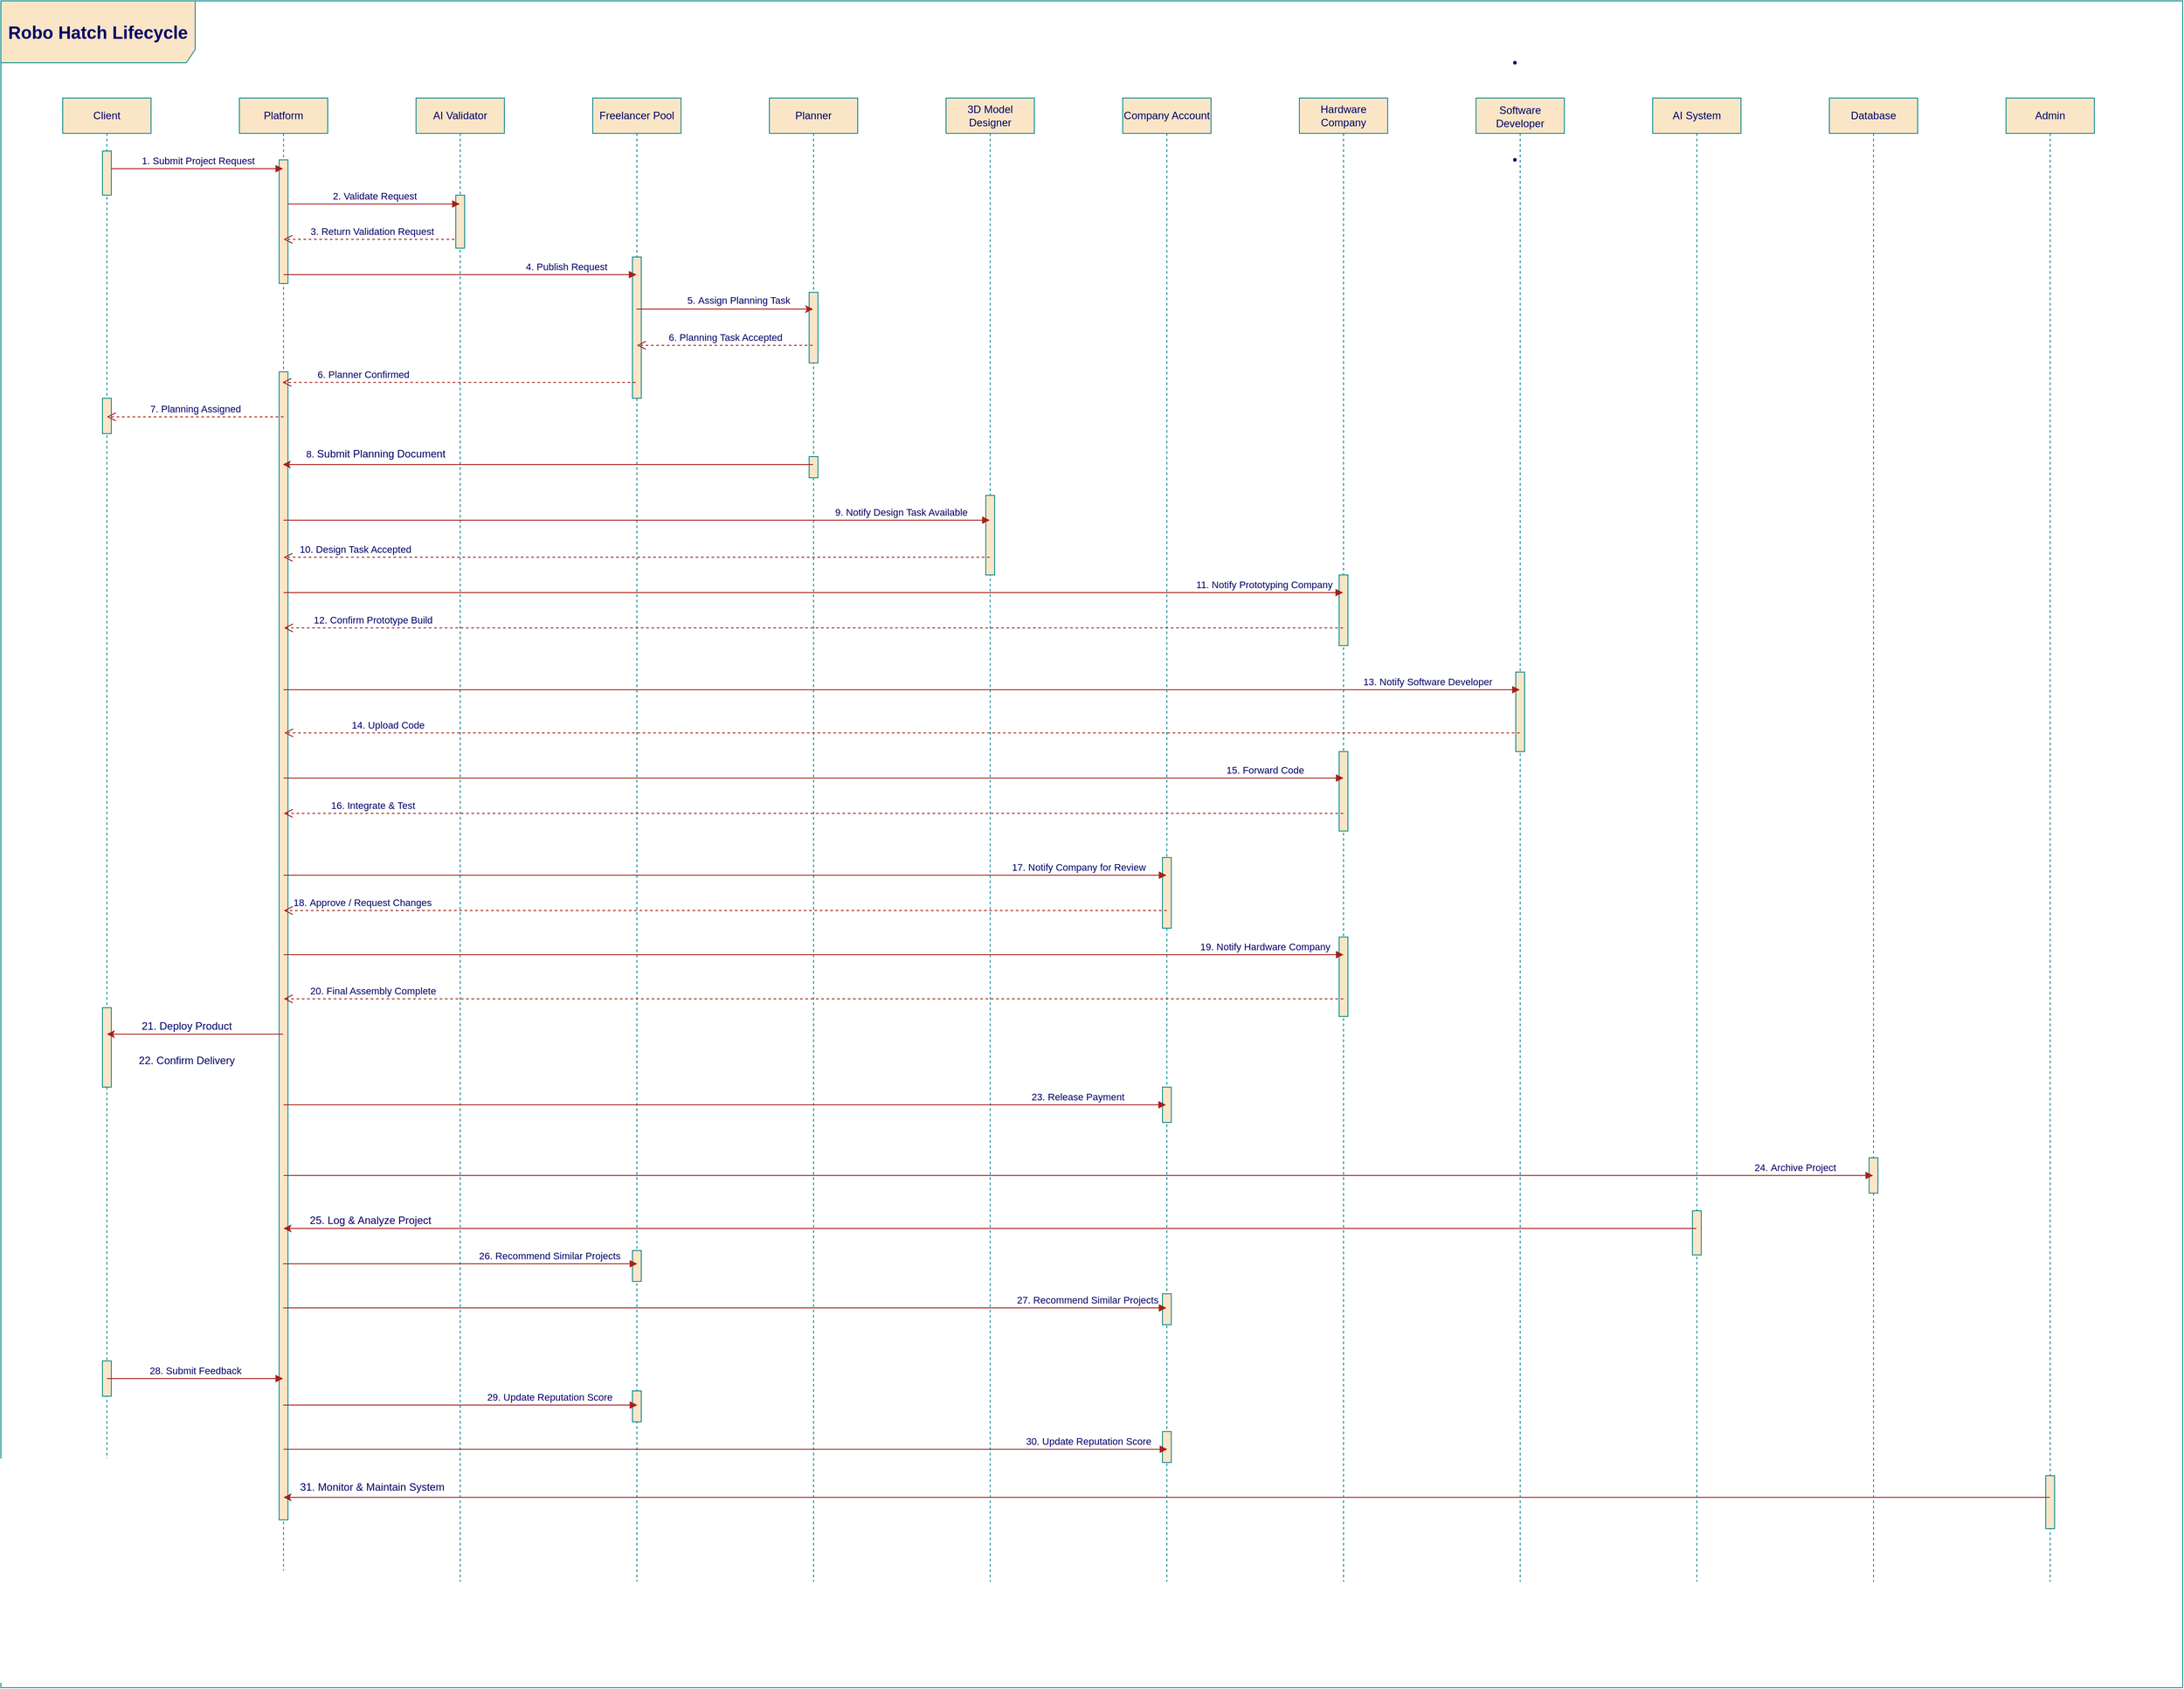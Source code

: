 <mxfile version="26.2.2">
  <diagram name="Page-1" id="2YBvvXClWsGukQMizWep">
    <mxGraphModel dx="2341" dy="2063" grid="1" gridSize="10" guides="1" tooltips="1" connect="1" arrows="1" fold="1" page="1" pageScale="1" pageWidth="850" pageHeight="1100" math="0" shadow="0">
      <root>
        <mxCell id="0" />
        <mxCell id="1" parent="0" />
        <mxCell id="aM9ryv3xv72pqoxQDRHE-1" value="Client" style="shape=umlLifeline;perimeter=lifelinePerimeter;whiteSpace=wrap;html=1;container=0;dropTarget=0;collapsible=0;recursiveResize=0;outlineConnect=0;portConstraint=eastwest;newEdgeStyle={&quot;edgeStyle&quot;:&quot;elbowEdgeStyle&quot;,&quot;elbow&quot;:&quot;vertical&quot;,&quot;curved&quot;:0,&quot;rounded&quot;:0};labelBackgroundColor=none;fillColor=#FAE5C7;strokeColor=#0F8B8D;fontColor=#000066;" parent="1" vertex="1">
          <mxGeometry x="40" y="40" width="100" height="1620" as="geometry" />
        </mxCell>
        <mxCell id="aM9ryv3xv72pqoxQDRHE-2" value="" style="html=1;points=[];perimeter=orthogonalPerimeter;outlineConnect=0;targetShapes=umlLifeline;portConstraint=eastwest;newEdgeStyle={&quot;edgeStyle&quot;:&quot;elbowEdgeStyle&quot;,&quot;elbow&quot;:&quot;vertical&quot;,&quot;curved&quot;:0,&quot;rounded&quot;:0};labelBackgroundColor=none;fillColor=#FAE5C7;strokeColor=#0F8B8D;fontColor=#000066;" parent="aM9ryv3xv72pqoxQDRHE-1" vertex="1">
          <mxGeometry x="45" y="60" width="10" height="50" as="geometry" />
        </mxCell>
        <mxCell id="z6V5hL2RsmiHNQm-knUj-47" value="" style="html=1;points=[];perimeter=orthogonalPerimeter;outlineConnect=0;targetShapes=umlLifeline;portConstraint=eastwest;newEdgeStyle={&quot;edgeStyle&quot;:&quot;elbowEdgeStyle&quot;,&quot;elbow&quot;:&quot;vertical&quot;,&quot;curved&quot;:0,&quot;rounded&quot;:0};labelBackgroundColor=none;fillColor=#FAE5C7;strokeColor=#0F8B8D;fontColor=#000066;" parent="aM9ryv3xv72pqoxQDRHE-1" vertex="1">
          <mxGeometry x="45" y="340" width="10" height="40" as="geometry" />
        </mxCell>
        <mxCell id="z6V5hL2RsmiHNQm-knUj-67" value="" style="html=1;points=[];perimeter=orthogonalPerimeter;outlineConnect=0;targetShapes=umlLifeline;portConstraint=eastwest;newEdgeStyle={&quot;edgeStyle&quot;:&quot;elbowEdgeStyle&quot;,&quot;elbow&quot;:&quot;vertical&quot;,&quot;curved&quot;:0,&quot;rounded&quot;:0};labelBackgroundColor=none;fillColor=#FAE5C7;strokeColor=#0F8B8D;fontColor=#000066;" parent="aM9ryv3xv72pqoxQDRHE-1" vertex="1">
          <mxGeometry x="45" y="1030" width="10" height="90" as="geometry" />
        </mxCell>
        <mxCell id="z6V5hL2RsmiHNQm-knUj-86" value="" style="html=1;points=[];perimeter=orthogonalPerimeter;outlineConnect=0;targetShapes=umlLifeline;portConstraint=eastwest;newEdgeStyle={&quot;edgeStyle&quot;:&quot;elbowEdgeStyle&quot;,&quot;elbow&quot;:&quot;vertical&quot;,&quot;curved&quot;:0,&quot;rounded&quot;:0};labelBackgroundColor=none;fillColor=#FAE5C7;strokeColor=#0F8B8D;fontColor=#000066;" parent="aM9ryv3xv72pqoxQDRHE-1" vertex="1">
          <mxGeometry x="45" y="1430" width="10" height="40" as="geometry" />
        </mxCell>
        <mxCell id="aM9ryv3xv72pqoxQDRHE-5" value="Platform" style="shape=umlLifeline;perimeter=lifelinePerimeter;whiteSpace=wrap;html=1;container=0;dropTarget=0;collapsible=0;recursiveResize=0;outlineConnect=0;portConstraint=eastwest;newEdgeStyle={&quot;edgeStyle&quot;:&quot;elbowEdgeStyle&quot;,&quot;elbow&quot;:&quot;vertical&quot;,&quot;curved&quot;:0,&quot;rounded&quot;:0};labelBackgroundColor=none;fillColor=#FAE5C7;strokeColor=#0F8B8D;fontColor=#000066;" parent="1" vertex="1">
          <mxGeometry x="240" y="40" width="100" height="1680" as="geometry" />
        </mxCell>
        <mxCell id="aM9ryv3xv72pqoxQDRHE-6" value="" style="html=1;points=[];perimeter=orthogonalPerimeter;outlineConnect=0;targetShapes=umlLifeline;portConstraint=eastwest;newEdgeStyle={&quot;edgeStyle&quot;:&quot;elbowEdgeStyle&quot;,&quot;elbow&quot;:&quot;vertical&quot;,&quot;curved&quot;:0,&quot;rounded&quot;:0};labelBackgroundColor=none;fillColor=#FAE5C7;strokeColor=#0F8B8D;fontColor=#000066;" parent="aM9ryv3xv72pqoxQDRHE-5" vertex="1">
          <mxGeometry x="45" y="70" width="10" height="140" as="geometry" />
        </mxCell>
        <mxCell id="z6V5hL2RsmiHNQm-knUj-45" value="" style="html=1;points=[];perimeter=orthogonalPerimeter;outlineConnect=0;targetShapes=umlLifeline;portConstraint=eastwest;newEdgeStyle={&quot;edgeStyle&quot;:&quot;elbowEdgeStyle&quot;,&quot;elbow&quot;:&quot;vertical&quot;,&quot;curved&quot;:0,&quot;rounded&quot;:0};labelBackgroundColor=none;fillColor=#FAE5C7;strokeColor=#0F8B8D;fontColor=#000066;" parent="aM9ryv3xv72pqoxQDRHE-5" vertex="1">
          <mxGeometry x="45" y="310" width="10" height="1300" as="geometry" />
        </mxCell>
        <mxCell id="aM9ryv3xv72pqoxQDRHE-7" value="1. Submit Project Request" style="html=1;verticalAlign=bottom;endArrow=block;edgeStyle=elbowEdgeStyle;elbow=vertical;curved=0;rounded=0;labelBackgroundColor=none;strokeColor=#A8201A;fontColor=#000066;" parent="1" source="aM9ryv3xv72pqoxQDRHE-2" target="aM9ryv3xv72pqoxQDRHE-5" edge="1">
          <mxGeometry relative="1" as="geometry">
            <mxPoint x="195" y="130" as="sourcePoint" />
            <Array as="points">
              <mxPoint x="180" y="120" />
            </Array>
            <mxPoint x="270" y="120" as="targetPoint" />
          </mxGeometry>
        </mxCell>
        <mxCell id="aM9ryv3xv72pqoxQDRHE-8" value="3. Return Validation Request" style="html=1;verticalAlign=bottom;endArrow=open;dashed=1;endSize=8;edgeStyle=elbowEdgeStyle;elbow=vertical;curved=0;rounded=0;labelBackgroundColor=none;strokeColor=#A8201A;fontColor=#000066;" parent="1" source="z6V5hL2RsmiHNQm-knUj-1" target="aM9ryv3xv72pqoxQDRHE-5" edge="1">
          <mxGeometry relative="1" as="geometry">
            <mxPoint x="290" y="200" as="targetPoint" />
            <Array as="points">
              <mxPoint x="385" y="200" />
            </Array>
            <mxPoint x="480" y="200" as="sourcePoint" />
          </mxGeometry>
        </mxCell>
        <mxCell id="z6V5hL2RsmiHNQm-knUj-1" value="AI Validator" style="shape=umlLifeline;perimeter=lifelinePerimeter;whiteSpace=wrap;html=1;container=0;dropTarget=0;collapsible=0;recursiveResize=0;outlineConnect=0;portConstraint=eastwest;newEdgeStyle={&quot;edgeStyle&quot;:&quot;elbowEdgeStyle&quot;,&quot;elbow&quot;:&quot;vertical&quot;,&quot;curved&quot;:0,&quot;rounded&quot;:0};labelBackgroundColor=none;fillColor=#FAE5C7;strokeColor=#0F8B8D;fontColor=#000066;" parent="1" vertex="1">
          <mxGeometry x="440" y="40" width="100" height="1680" as="geometry" />
        </mxCell>
        <mxCell id="z6V5hL2RsmiHNQm-knUj-2" value="" style="html=1;points=[];perimeter=orthogonalPerimeter;outlineConnect=0;targetShapes=umlLifeline;portConstraint=eastwest;newEdgeStyle={&quot;edgeStyle&quot;:&quot;elbowEdgeStyle&quot;,&quot;elbow&quot;:&quot;vertical&quot;,&quot;curved&quot;:0,&quot;rounded&quot;:0};labelBackgroundColor=none;fillColor=#FAE5C7;strokeColor=#0F8B8D;fontColor=#000066;" parent="z6V5hL2RsmiHNQm-knUj-1" vertex="1">
          <mxGeometry x="45" y="110" width="10" height="60" as="geometry" />
        </mxCell>
        <mxCell id="z6V5hL2RsmiHNQm-knUj-5" value="Freelancer Pool" style="shape=umlLifeline;perimeter=lifelinePerimeter;whiteSpace=wrap;html=1;container=0;dropTarget=0;collapsible=0;recursiveResize=0;outlineConnect=0;portConstraint=eastwest;newEdgeStyle={&quot;edgeStyle&quot;:&quot;elbowEdgeStyle&quot;,&quot;elbow&quot;:&quot;vertical&quot;,&quot;curved&quot;:0,&quot;rounded&quot;:0};labelBackgroundColor=none;fillColor=#FAE5C7;strokeColor=#0F8B8D;fontColor=#000066;" parent="1" vertex="1">
          <mxGeometry x="640" y="40" width="100" height="1680" as="geometry" />
        </mxCell>
        <mxCell id="z6V5hL2RsmiHNQm-knUj-6" value="" style="html=1;points=[];perimeter=orthogonalPerimeter;outlineConnect=0;targetShapes=umlLifeline;portConstraint=eastwest;newEdgeStyle={&quot;edgeStyle&quot;:&quot;elbowEdgeStyle&quot;,&quot;elbow&quot;:&quot;vertical&quot;,&quot;curved&quot;:0,&quot;rounded&quot;:0};labelBackgroundColor=none;fillColor=#FAE5C7;strokeColor=#0F8B8D;fontColor=#000066;" parent="z6V5hL2RsmiHNQm-knUj-5" vertex="1">
          <mxGeometry x="45" y="180" width="10" height="160" as="geometry" />
        </mxCell>
        <mxCell id="z6V5hL2RsmiHNQm-knUj-81" value="" style="html=1;points=[];perimeter=orthogonalPerimeter;outlineConnect=0;targetShapes=umlLifeline;portConstraint=eastwest;newEdgeStyle={&quot;edgeStyle&quot;:&quot;elbowEdgeStyle&quot;,&quot;elbow&quot;:&quot;vertical&quot;,&quot;curved&quot;:0,&quot;rounded&quot;:0};labelBackgroundColor=none;fillColor=#FAE5C7;strokeColor=#0F8B8D;fontColor=#000066;" parent="z6V5hL2RsmiHNQm-knUj-5" vertex="1">
          <mxGeometry x="45" y="1305" width="10" height="35" as="geometry" />
        </mxCell>
        <mxCell id="z6V5hL2RsmiHNQm-knUj-89" value="" style="html=1;points=[];perimeter=orthogonalPerimeter;outlineConnect=0;targetShapes=umlLifeline;portConstraint=eastwest;newEdgeStyle={&quot;edgeStyle&quot;:&quot;elbowEdgeStyle&quot;,&quot;elbow&quot;:&quot;vertical&quot;,&quot;curved&quot;:0,&quot;rounded&quot;:0};labelBackgroundColor=none;fillColor=#FAE5C7;strokeColor=#0F8B8D;fontColor=#000066;" parent="z6V5hL2RsmiHNQm-knUj-5" vertex="1">
          <mxGeometry x="45" y="1464" width="10" height="35" as="geometry" />
        </mxCell>
        <mxCell id="z6V5hL2RsmiHNQm-knUj-12" value="Database" style="shape=umlLifeline;perimeter=lifelinePerimeter;whiteSpace=wrap;html=1;container=0;dropTarget=0;collapsible=0;recursiveResize=0;outlineConnect=0;portConstraint=eastwest;newEdgeStyle={&quot;edgeStyle&quot;:&quot;elbowEdgeStyle&quot;,&quot;elbow&quot;:&quot;vertical&quot;,&quot;curved&quot;:0,&quot;rounded&quot;:0};labelBackgroundColor=none;fillColor=#FAE5C7;strokeColor=#0F8B8D;fontColor=#000066;" parent="1" vertex="1">
          <mxGeometry x="2040" y="40" width="100" height="1680" as="geometry" />
        </mxCell>
        <mxCell id="z6V5hL2RsmiHNQm-knUj-13" value="" style="html=1;points=[];perimeter=orthogonalPerimeter;outlineConnect=0;targetShapes=umlLifeline;portConstraint=eastwest;newEdgeStyle={&quot;edgeStyle&quot;:&quot;elbowEdgeStyle&quot;,&quot;elbow&quot;:&quot;vertical&quot;,&quot;curved&quot;:0,&quot;rounded&quot;:0};labelBackgroundColor=none;fillColor=#FAE5C7;strokeColor=#0F8B8D;fontColor=#000066;" parent="z6V5hL2RsmiHNQm-knUj-12" vertex="1">
          <mxGeometry x="45" y="1200" width="10" height="40" as="geometry" />
        </mxCell>
        <mxCell id="z6V5hL2RsmiHNQm-knUj-14" value="AI System" style="shape=umlLifeline;perimeter=lifelinePerimeter;whiteSpace=wrap;html=1;container=0;dropTarget=0;collapsible=0;recursiveResize=0;outlineConnect=0;portConstraint=eastwest;newEdgeStyle={&quot;edgeStyle&quot;:&quot;elbowEdgeStyle&quot;,&quot;elbow&quot;:&quot;vertical&quot;,&quot;curved&quot;:0,&quot;rounded&quot;:0};labelBackgroundColor=none;fillColor=#FAE5C7;strokeColor=#0F8B8D;fontColor=#000066;" parent="1" vertex="1">
          <mxGeometry x="1840" y="40" width="100" height="1680" as="geometry" />
        </mxCell>
        <mxCell id="z6V5hL2RsmiHNQm-knUj-78" value="" style="html=1;points=[];perimeter=orthogonalPerimeter;outlineConnect=0;targetShapes=umlLifeline;portConstraint=eastwest;newEdgeStyle={&quot;edgeStyle&quot;:&quot;elbowEdgeStyle&quot;,&quot;elbow&quot;:&quot;vertical&quot;,&quot;curved&quot;:0,&quot;rounded&quot;:0};labelBackgroundColor=none;fillColor=#FAE5C7;strokeColor=#0F8B8D;fontColor=#000066;" parent="z6V5hL2RsmiHNQm-knUj-14" vertex="1">
          <mxGeometry x="45" y="1260" width="10" height="50" as="geometry" />
        </mxCell>
        <mxCell id="z6V5hL2RsmiHNQm-knUj-18" value="Hardware Company" style="shape=umlLifeline;perimeter=lifelinePerimeter;whiteSpace=wrap;html=1;container=0;dropTarget=0;collapsible=0;recursiveResize=0;outlineConnect=0;portConstraint=eastwest;newEdgeStyle={&quot;edgeStyle&quot;:&quot;elbowEdgeStyle&quot;,&quot;elbow&quot;:&quot;vertical&quot;,&quot;curved&quot;:0,&quot;rounded&quot;:0};labelBackgroundColor=none;fillColor=#FAE5C7;strokeColor=#0F8B8D;fontColor=#000066;" parent="1" vertex="1">
          <mxGeometry x="1440" y="40" width="100" height="1680" as="geometry" />
        </mxCell>
        <mxCell id="z6V5hL2RsmiHNQm-knUj-19" value="" style="html=1;points=[];perimeter=orthogonalPerimeter;outlineConnect=0;targetShapes=umlLifeline;portConstraint=eastwest;newEdgeStyle={&quot;edgeStyle&quot;:&quot;elbowEdgeStyle&quot;,&quot;elbow&quot;:&quot;vertical&quot;,&quot;curved&quot;:0,&quot;rounded&quot;:0};labelBackgroundColor=none;fillColor=#FAE5C7;strokeColor=#0F8B8D;fontColor=#000066;" parent="z6V5hL2RsmiHNQm-knUj-18" vertex="1">
          <mxGeometry x="45" y="540" width="10" height="80" as="geometry" />
        </mxCell>
        <mxCell id="z6V5hL2RsmiHNQm-knUj-58" value="" style="html=1;points=[];perimeter=orthogonalPerimeter;outlineConnect=0;targetShapes=umlLifeline;portConstraint=eastwest;newEdgeStyle={&quot;edgeStyle&quot;:&quot;elbowEdgeStyle&quot;,&quot;elbow&quot;:&quot;vertical&quot;,&quot;curved&quot;:0,&quot;rounded&quot;:0};labelBackgroundColor=none;fillColor=#FAE5C7;strokeColor=#0F8B8D;fontColor=#000066;" parent="z6V5hL2RsmiHNQm-knUj-18" vertex="1">
          <mxGeometry x="45" y="740" width="10" height="90" as="geometry" />
        </mxCell>
        <mxCell id="z6V5hL2RsmiHNQm-knUj-63" value="" style="html=1;points=[];perimeter=orthogonalPerimeter;outlineConnect=0;targetShapes=umlLifeline;portConstraint=eastwest;newEdgeStyle={&quot;edgeStyle&quot;:&quot;elbowEdgeStyle&quot;,&quot;elbow&quot;:&quot;vertical&quot;,&quot;curved&quot;:0,&quot;rounded&quot;:0};labelBackgroundColor=none;fillColor=#FAE5C7;strokeColor=#0F8B8D;fontColor=#000066;" parent="z6V5hL2RsmiHNQm-knUj-18" vertex="1">
          <mxGeometry x="45" y="950" width="10" height="90" as="geometry" />
        </mxCell>
        <mxCell id="z6V5hL2RsmiHNQm-knUj-20" value="Company Account" style="shape=umlLifeline;perimeter=lifelinePerimeter;whiteSpace=wrap;html=1;container=0;dropTarget=0;collapsible=0;recursiveResize=0;outlineConnect=0;portConstraint=eastwest;newEdgeStyle={&quot;edgeStyle&quot;:&quot;elbowEdgeStyle&quot;,&quot;elbow&quot;:&quot;vertical&quot;,&quot;curved&quot;:0,&quot;rounded&quot;:0};labelBackgroundColor=none;fillColor=#FAE5C7;strokeColor=#0F8B8D;fontColor=#000066;" parent="1" vertex="1">
          <mxGeometry x="1240" y="40" width="100" height="1680" as="geometry" />
        </mxCell>
        <mxCell id="z6V5hL2RsmiHNQm-knUj-21" value="" style="html=1;points=[];perimeter=orthogonalPerimeter;outlineConnect=0;targetShapes=umlLifeline;portConstraint=eastwest;newEdgeStyle={&quot;edgeStyle&quot;:&quot;elbowEdgeStyle&quot;,&quot;elbow&quot;:&quot;vertical&quot;,&quot;curved&quot;:0,&quot;rounded&quot;:0};labelBackgroundColor=none;fillColor=#FAE5C7;strokeColor=#0F8B8D;fontColor=#000066;" parent="z6V5hL2RsmiHNQm-knUj-20" vertex="1">
          <mxGeometry x="45" y="860" width="10" height="80" as="geometry" />
        </mxCell>
        <mxCell id="z6V5hL2RsmiHNQm-knUj-74" value="" style="html=1;points=[];perimeter=orthogonalPerimeter;outlineConnect=0;targetShapes=umlLifeline;portConstraint=eastwest;newEdgeStyle={&quot;edgeStyle&quot;:&quot;elbowEdgeStyle&quot;,&quot;elbow&quot;:&quot;vertical&quot;,&quot;curved&quot;:0,&quot;rounded&quot;:0};labelBackgroundColor=none;fillColor=#FAE5C7;strokeColor=#0F8B8D;fontColor=#000066;" parent="z6V5hL2RsmiHNQm-knUj-20" vertex="1">
          <mxGeometry x="45" y="1120" width="10" height="40" as="geometry" />
        </mxCell>
        <mxCell id="z6V5hL2RsmiHNQm-knUj-84" value="" style="html=1;points=[];perimeter=orthogonalPerimeter;outlineConnect=0;targetShapes=umlLifeline;portConstraint=eastwest;newEdgeStyle={&quot;edgeStyle&quot;:&quot;elbowEdgeStyle&quot;,&quot;elbow&quot;:&quot;vertical&quot;,&quot;curved&quot;:0,&quot;rounded&quot;:0};labelBackgroundColor=none;fillColor=#FAE5C7;strokeColor=#0F8B8D;fontColor=#000066;" parent="z6V5hL2RsmiHNQm-knUj-20" vertex="1">
          <mxGeometry x="45" y="1354" width="10" height="35" as="geometry" />
        </mxCell>
        <mxCell id="z6V5hL2RsmiHNQm-knUj-90" value="" style="html=1;points=[];perimeter=orthogonalPerimeter;outlineConnect=0;targetShapes=umlLifeline;portConstraint=eastwest;newEdgeStyle={&quot;edgeStyle&quot;:&quot;elbowEdgeStyle&quot;,&quot;elbow&quot;:&quot;vertical&quot;,&quot;curved&quot;:0,&quot;rounded&quot;:0};labelBackgroundColor=none;fillColor=#FAE5C7;strokeColor=#0F8B8D;fontColor=#000066;" parent="z6V5hL2RsmiHNQm-knUj-20" vertex="1">
          <mxGeometry x="45" y="1354" width="10" height="35" as="geometry" />
        </mxCell>
        <mxCell id="z6V5hL2RsmiHNQm-knUj-93" value="" style="html=1;points=[];perimeter=orthogonalPerimeter;outlineConnect=0;targetShapes=umlLifeline;portConstraint=eastwest;newEdgeStyle={&quot;edgeStyle&quot;:&quot;elbowEdgeStyle&quot;,&quot;elbow&quot;:&quot;vertical&quot;,&quot;curved&quot;:0,&quot;rounded&quot;:0};labelBackgroundColor=none;fillColor=#FAE5C7;strokeColor=#0F8B8D;fontColor=#000066;" parent="z6V5hL2RsmiHNQm-knUj-20" vertex="1">
          <mxGeometry x="45" y="1510" width="10" height="35" as="geometry" />
        </mxCell>
        <mxCell id="z6V5hL2RsmiHNQm-knUj-22" value="3D Model Designer" style="shape=umlLifeline;perimeter=lifelinePerimeter;whiteSpace=wrap;html=1;container=0;dropTarget=0;collapsible=0;recursiveResize=0;outlineConnect=0;portConstraint=eastwest;newEdgeStyle={&quot;edgeStyle&quot;:&quot;elbowEdgeStyle&quot;,&quot;elbow&quot;:&quot;vertical&quot;,&quot;curved&quot;:0,&quot;rounded&quot;:0};labelBackgroundColor=none;fillColor=#FAE5C7;strokeColor=#0F8B8D;fontColor=#000066;" parent="1" vertex="1">
          <mxGeometry x="1040" y="40" width="100" height="1680" as="geometry" />
        </mxCell>
        <mxCell id="z6V5hL2RsmiHNQm-knUj-23" value="" style="html=1;points=[];perimeter=orthogonalPerimeter;outlineConnect=0;targetShapes=umlLifeline;portConstraint=eastwest;newEdgeStyle={&quot;edgeStyle&quot;:&quot;elbowEdgeStyle&quot;,&quot;elbow&quot;:&quot;vertical&quot;,&quot;curved&quot;:0,&quot;rounded&quot;:0};labelBackgroundColor=none;fillColor=#FAE5C7;strokeColor=#0F8B8D;fontColor=#000066;" parent="z6V5hL2RsmiHNQm-knUj-22" vertex="1">
          <mxGeometry x="45" y="450" width="10" height="90" as="geometry" />
        </mxCell>
        <mxCell id="z6V5hL2RsmiHNQm-knUj-24" value="Planner" style="shape=umlLifeline;perimeter=lifelinePerimeter;whiteSpace=wrap;html=1;container=0;dropTarget=0;collapsible=0;recursiveResize=0;outlineConnect=0;portConstraint=eastwest;newEdgeStyle={&quot;edgeStyle&quot;:&quot;elbowEdgeStyle&quot;,&quot;elbow&quot;:&quot;vertical&quot;,&quot;curved&quot;:0,&quot;rounded&quot;:0};labelBackgroundColor=none;fillColor=#FAE5C7;strokeColor=#0F8B8D;fontColor=#000066;" parent="1" vertex="1">
          <mxGeometry x="840" y="40" width="100" height="1680" as="geometry" />
        </mxCell>
        <mxCell id="z6V5hL2RsmiHNQm-knUj-25" value="" style="html=1;points=[];perimeter=orthogonalPerimeter;outlineConnect=0;targetShapes=umlLifeline;portConstraint=eastwest;newEdgeStyle={&quot;edgeStyle&quot;:&quot;elbowEdgeStyle&quot;,&quot;elbow&quot;:&quot;vertical&quot;,&quot;curved&quot;:0,&quot;rounded&quot;:0};labelBackgroundColor=none;fillColor=#FAE5C7;strokeColor=#0F8B8D;fontColor=#000066;" parent="z6V5hL2RsmiHNQm-knUj-24" vertex="1">
          <mxGeometry x="45" y="220" width="10" height="80" as="geometry" />
        </mxCell>
        <mxCell id="z6V5hL2RsmiHNQm-knUj-49" value="" style="html=1;points=[];perimeter=orthogonalPerimeter;outlineConnect=0;targetShapes=umlLifeline;portConstraint=eastwest;newEdgeStyle={&quot;edgeStyle&quot;:&quot;elbowEdgeStyle&quot;,&quot;elbow&quot;:&quot;vertical&quot;,&quot;curved&quot;:0,&quot;rounded&quot;:0};labelBackgroundColor=none;fillColor=#FAE5C7;strokeColor=#0F8B8D;fontColor=#000066;" parent="z6V5hL2RsmiHNQm-knUj-24" vertex="1">
          <mxGeometry x="45" y="406" width="10" height="24" as="geometry" />
        </mxCell>
        <mxCell id="z6V5hL2RsmiHNQm-knUj-26" value="&lt;li data-start=&quot;413&quot; data-end=&quot;436&quot; class=&quot;&quot;&gt;&lt;p data-start=&quot;416&quot; data-end=&quot;436&quot; class=&quot;&quot;&gt;&lt;span style=&quot;background-color: transparent;&quot;&gt;&amp;nbsp; &amp;nbsp; &amp;nbsp; &amp;nbsp; &amp;nbsp; &amp;nbsp; &amp;nbsp; &amp;nbsp; &amp;nbsp; &amp;nbsp; &amp;nbsp; &amp;nbsp; &amp;nbsp; &amp;nbsp; &amp;nbsp; &amp;nbsp; &amp;nbsp; &amp;nbsp; &amp;nbsp; &amp;nbsp; &amp;nbsp; &amp;nbsp; &amp;nbsp; &amp;nbsp; &amp;nbsp; &amp;nbsp; &amp;nbsp; &amp;nbsp; &amp;nbsp; &amp;nbsp; Software Developer&lt;/span&gt;&lt;/p&gt;&lt;/li&gt;&lt;br&gt;&lt;li data-start=&quot;437&quot; data-end=&quot;452&quot; class=&quot;&quot;&gt;&lt;br&gt;&lt;p data-start=&quot;441&quot; data-end=&quot;452&quot; class=&quot;&quot;&gt;&lt;/p&gt;&lt;/li&gt;" style="shape=umlLifeline;perimeter=lifelinePerimeter;whiteSpace=wrap;html=1;container=0;dropTarget=0;collapsible=0;recursiveResize=0;outlineConnect=0;portConstraint=eastwest;newEdgeStyle={&quot;edgeStyle&quot;:&quot;elbowEdgeStyle&quot;,&quot;elbow&quot;:&quot;vertical&quot;,&quot;curved&quot;:0,&quot;rounded&quot;:0};labelBackgroundColor=none;fillColor=#FAE5C7;strokeColor=#0F8B8D;fontColor=#000066;" parent="1" vertex="1">
          <mxGeometry x="1640" y="40" width="100" height="1680" as="geometry" />
        </mxCell>
        <mxCell id="z6V5hL2RsmiHNQm-knUj-27" value="" style="html=1;points=[];perimeter=orthogonalPerimeter;outlineConnect=0;targetShapes=umlLifeline;portConstraint=eastwest;newEdgeStyle={&quot;edgeStyle&quot;:&quot;elbowEdgeStyle&quot;,&quot;elbow&quot;:&quot;vertical&quot;,&quot;curved&quot;:0,&quot;rounded&quot;:0};labelBackgroundColor=none;fillColor=#FAE5C7;strokeColor=#0F8B8D;fontColor=#000066;" parent="z6V5hL2RsmiHNQm-knUj-26" vertex="1">
          <mxGeometry x="45" y="650" width="10" height="90" as="geometry" />
        </mxCell>
        <mxCell id="z6V5hL2RsmiHNQm-knUj-28" value="Admin" style="shape=umlLifeline;perimeter=lifelinePerimeter;whiteSpace=wrap;html=1;container=0;dropTarget=0;collapsible=0;recursiveResize=0;outlineConnect=0;portConstraint=eastwest;newEdgeStyle={&quot;edgeStyle&quot;:&quot;elbowEdgeStyle&quot;,&quot;elbow&quot;:&quot;vertical&quot;,&quot;curved&quot;:0,&quot;rounded&quot;:0};labelBackgroundColor=none;fillColor=#FAE5C7;strokeColor=#0F8B8D;fontColor=#000066;" parent="1" vertex="1">
          <mxGeometry x="2240" y="40" width="100" height="1680" as="geometry" />
        </mxCell>
        <mxCell id="z6V5hL2RsmiHNQm-knUj-33" value="2. Validate Request" style="html=1;verticalAlign=bottom;endArrow=block;edgeStyle=elbowEdgeStyle;elbow=vertical;curved=0;rounded=0;labelBackgroundColor=none;strokeColor=#A8201A;fontColor=#000066;" parent="1" source="aM9ryv3xv72pqoxQDRHE-6" target="z6V5hL2RsmiHNQm-knUj-1" edge="1">
          <mxGeometry relative="1" as="geometry">
            <mxPoint x="300" y="160" as="sourcePoint" />
            <Array as="points">
              <mxPoint x="400" y="160" />
            </Array>
            <mxPoint x="470" y="160" as="targetPoint" />
          </mxGeometry>
        </mxCell>
        <mxCell id="z6V5hL2RsmiHNQm-knUj-39" value="4. Publish Request" style="html=1;verticalAlign=bottom;endArrow=block;edgeStyle=elbowEdgeStyle;elbow=vertical;curved=0;rounded=0;labelBackgroundColor=none;strokeColor=#A8201A;fontColor=#000066;" parent="1" source="aM9ryv3xv72pqoxQDRHE-5" target="z6V5hL2RsmiHNQm-knUj-5" edge="1">
          <mxGeometry x="0.603" relative="1" as="geometry">
            <mxPoint x="300" y="240" as="sourcePoint" />
            <Array as="points">
              <mxPoint x="405" y="240" />
            </Array>
            <mxPoint x="495" y="240" as="targetPoint" />
            <mxPoint as="offset" />
          </mxGeometry>
        </mxCell>
        <mxCell id="z6V5hL2RsmiHNQm-knUj-42" value="" style="endArrow=classic;html=1;rounded=0;labelBackgroundColor=none;strokeColor=#A8201A;fontColor=#000066;" parent="1" edge="1">
          <mxGeometry width="50" height="50" relative="1" as="geometry">
            <mxPoint x="689.5" y="279" as="sourcePoint" />
            <mxPoint x="889.5" y="279" as="targetPoint" />
          </mxGeometry>
        </mxCell>
        <mxCell id="z6V5hL2RsmiHNQm-knUj-43" value="&lt;font style=&quot;font-size: 11px;&quot;&gt;5.&amp;nbsp;Assign Planning Task&amp;nbsp;&amp;nbsp;&lt;/font&gt;" style="text;html=1;align=center;verticalAlign=middle;resizable=0;points=[];autosize=1;strokeColor=none;fillColor=none;labelBackgroundColor=none;fontColor=#000066;" parent="1" vertex="1">
          <mxGeometry x="733" y="254" width="150" height="30" as="geometry" />
        </mxCell>
        <mxCell id="z6V5hL2RsmiHNQm-knUj-44" value="6. Planning Task Accepted" style="html=1;verticalAlign=bottom;endArrow=open;dashed=1;endSize=8;edgeStyle=elbowEdgeStyle;elbow=vertical;curved=0;rounded=0;labelBackgroundColor=none;strokeColor=#A8201A;fontColor=#000066;" parent="1" target="z6V5hL2RsmiHNQm-knUj-5" edge="1">
          <mxGeometry relative="1" as="geometry">
            <mxPoint x="689" y="320" as="targetPoint" />
            <Array as="points">
              <mxPoint x="784" y="320" />
            </Array>
            <mxPoint x="889" y="320" as="sourcePoint" />
          </mxGeometry>
        </mxCell>
        <mxCell id="z6V5hL2RsmiHNQm-knUj-46" value="6.&amp;nbsp;Planner Confirmed" style="html=1;verticalAlign=bottom;endArrow=open;dashed=1;endSize=8;edgeStyle=elbowEdgeStyle;elbow=vertical;curved=0;rounded=0;labelBackgroundColor=none;strokeColor=#A8201A;fontColor=#000066;" parent="1" edge="1">
          <mxGeometry x="0.543" relative="1" as="geometry">
            <mxPoint x="288.667" y="362.0" as="targetPoint" />
            <Array as="points">
              <mxPoint x="384" y="362" />
            </Array>
            <mxPoint x="688.5" y="362.0" as="sourcePoint" />
            <mxPoint as="offset" />
          </mxGeometry>
        </mxCell>
        <mxCell id="z6V5hL2RsmiHNQm-knUj-48" value="7. Planning Assigned" style="html=1;verticalAlign=bottom;endArrow=open;dashed=1;endSize=8;edgeStyle=elbowEdgeStyle;elbow=vertical;curved=0;rounded=0;labelBackgroundColor=none;strokeColor=#A8201A;fontColor=#000066;" parent="1" edge="1">
          <mxGeometry relative="1" as="geometry">
            <mxPoint x="90" y="401" as="targetPoint" />
            <Array as="points">
              <mxPoint x="185" y="401" />
            </Array>
            <mxPoint x="290" y="401" as="sourcePoint" />
          </mxGeometry>
        </mxCell>
        <mxCell id="z6V5hL2RsmiHNQm-knUj-50" value="" style="endArrow=classic;html=1;rounded=0;labelBackgroundColor=none;strokeColor=#A8201A;fontColor=#000066;" parent="1" edge="1">
          <mxGeometry width="50" height="50" relative="1" as="geometry">
            <mxPoint x="889.5" y="455" as="sourcePoint" />
            <mxPoint x="289.167" y="455" as="targetPoint" />
          </mxGeometry>
        </mxCell>
        <mxCell id="z6V5hL2RsmiHNQm-knUj-51" value="&lt;span style=&quot;font-size: 11px;&quot;&gt;8.&amp;nbsp;&lt;/span&gt;Submit Planning Document" style="text;html=1;align=center;verticalAlign=middle;resizable=0;points=[];autosize=1;strokeColor=none;fillColor=none;labelBackgroundColor=none;fontColor=#000066;" parent="1" vertex="1">
          <mxGeometry x="304" y="428" width="180" height="30" as="geometry" />
        </mxCell>
        <mxCell id="z6V5hL2RsmiHNQm-knUj-52" value="11.&amp;nbsp;Notify Prototyping Company" style="html=1;verticalAlign=bottom;endArrow=block;edgeStyle=elbowEdgeStyle;elbow=vertical;curved=0;rounded=0;labelBackgroundColor=none;strokeColor=#A8201A;fontColor=#000066;" parent="1" target="z6V5hL2RsmiHNQm-knUj-18" edge="1">
          <mxGeometry x="0.851" relative="1" as="geometry">
            <mxPoint x="290.028" y="600" as="sourcePoint" />
            <Array as="points">
              <mxPoint x="394.48" y="600" />
            </Array>
            <mxPoint x="1089.98" y="600" as="targetPoint" />
            <mxPoint as="offset" />
          </mxGeometry>
        </mxCell>
        <mxCell id="z6V5hL2RsmiHNQm-knUj-53" value="10.&amp;nbsp;Design Task Accepted" style="html=1;verticalAlign=bottom;endArrow=open;dashed=1;endSize=8;edgeStyle=elbowEdgeStyle;elbow=vertical;curved=0;rounded=0;labelBackgroundColor=none;strokeColor=#A8201A;fontColor=#000066;" parent="1" source="z6V5hL2RsmiHNQm-knUj-22" edge="1">
          <mxGeometry x="0.8" relative="1" as="geometry">
            <mxPoint x="290.087" y="560.0" as="targetPoint" />
            <Array as="points">
              <mxPoint x="385.42" y="560" />
            </Array>
            <mxPoint x="689.92" y="560.0" as="sourcePoint" />
            <mxPoint x="1" as="offset" />
          </mxGeometry>
        </mxCell>
        <mxCell id="z6V5hL2RsmiHNQm-knUj-54" value="9.&amp;nbsp;Notify Design Task Available" style="html=1;verticalAlign=bottom;endArrow=block;edgeStyle=elbowEdgeStyle;elbow=vertical;curved=0;rounded=0;labelBackgroundColor=none;strokeColor=#A8201A;fontColor=#000066;" parent="1" source="aM9ryv3xv72pqoxQDRHE-5" target="z6V5hL2RsmiHNQm-knUj-22" edge="1">
          <mxGeometry x="0.751" relative="1" as="geometry">
            <mxPoint x="299" y="518" as="sourcePoint" />
            <Array as="points">
              <mxPoint x="404" y="518" />
            </Array>
            <mxPoint x="1070" y="518" as="targetPoint" />
            <mxPoint x="-1" as="offset" />
          </mxGeometry>
        </mxCell>
        <mxCell id="z6V5hL2RsmiHNQm-knUj-55" value="12.&amp;nbsp;Confirm Prototype Build " style="html=1;verticalAlign=bottom;endArrow=open;dashed=1;endSize=8;edgeStyle=elbowEdgeStyle;elbow=vertical;curved=0;rounded=0;labelBackgroundColor=none;strokeColor=#A8201A;fontColor=#000066;" parent="1" source="z6V5hL2RsmiHNQm-knUj-18" edge="1">
          <mxGeometry x="0.834" relative="1" as="geometry">
            <mxPoint x="290.547" y="640.0" as="targetPoint" />
            <Array as="points">
              <mxPoint x="385.88" y="640" />
            </Array>
            <mxPoint x="1089.46" y="640" as="sourcePoint" />
            <mxPoint x="1" as="offset" />
          </mxGeometry>
        </mxCell>
        <mxCell id="z6V5hL2RsmiHNQm-knUj-56" value="13.&amp;nbsp;Notify Software Developer" style="html=1;verticalAlign=bottom;endArrow=block;edgeStyle=elbowEdgeStyle;elbow=vertical;curved=0;rounded=0;labelBackgroundColor=none;strokeColor=#A8201A;fontColor=#000066;" parent="1" target="z6V5hL2RsmiHNQm-knUj-26" edge="1">
          <mxGeometry x="0.851" relative="1" as="geometry">
            <mxPoint x="290.018" y="710" as="sourcePoint" />
            <Array as="points">
              <mxPoint x="394.47" y="710" />
            </Array>
            <mxPoint x="1489.99" y="710" as="targetPoint" />
            <mxPoint as="offset" />
          </mxGeometry>
        </mxCell>
        <mxCell id="z6V5hL2RsmiHNQm-knUj-57" value="14.&amp;nbsp;Upload Code" style="html=1;verticalAlign=bottom;endArrow=open;dashed=1;endSize=8;edgeStyle=elbowEdgeStyle;elbow=vertical;curved=0;rounded=0;labelBackgroundColor=none;strokeColor=#A8201A;fontColor=#000066;" parent="1" source="z6V5hL2RsmiHNQm-knUj-26" edge="1">
          <mxGeometry x="0.834" relative="1" as="geometry">
            <mxPoint x="290.777" y="758.82" as="targetPoint" />
            <Array as="points">
              <mxPoint x="386.11" y="758.82" />
            </Array>
            <mxPoint x="1489.23" y="758.82" as="sourcePoint" />
            <mxPoint x="1" as="offset" />
          </mxGeometry>
        </mxCell>
        <mxCell id="z6V5hL2RsmiHNQm-knUj-59" value="15.&amp;nbsp;Forward Code" style="html=1;verticalAlign=bottom;endArrow=block;edgeStyle=elbowEdgeStyle;elbow=vertical;curved=0;rounded=0;labelBackgroundColor=none;strokeColor=#A8201A;fontColor=#000066;" parent="1" edge="1">
          <mxGeometry x="0.851" relative="1" as="geometry">
            <mxPoint x="290.018" y="810" as="sourcePoint" />
            <Array as="points">
              <mxPoint x="394.47" y="810" />
            </Array>
            <mxPoint x="1489.99" y="810" as="targetPoint" />
            <mxPoint as="offset" />
          </mxGeometry>
        </mxCell>
        <mxCell id="z6V5hL2RsmiHNQm-knUj-60" value="16.&amp;nbsp;Integrate &amp;amp; Test" style="html=1;verticalAlign=bottom;endArrow=open;dashed=1;endSize=8;edgeStyle=elbowEdgeStyle;elbow=vertical;curved=0;rounded=0;labelBackgroundColor=none;strokeColor=#A8201A;fontColor=#000066;" parent="1" edge="1">
          <mxGeometry x="0.834" relative="1" as="geometry">
            <mxPoint x="290.277" y="850.0" as="targetPoint" />
            <Array as="points">
              <mxPoint x="385.61" y="850" />
            </Array>
            <mxPoint x="1489.73" y="850" as="sourcePoint" />
            <mxPoint x="1" as="offset" />
          </mxGeometry>
        </mxCell>
        <mxCell id="z6V5hL2RsmiHNQm-knUj-61" value="17.&amp;nbsp;Notify Company for Review" style="html=1;verticalAlign=bottom;endArrow=block;edgeStyle=elbowEdgeStyle;elbow=vertical;curved=0;rounded=0;labelBackgroundColor=none;strokeColor=#A8201A;fontColor=#000066;" parent="1" target="z6V5hL2RsmiHNQm-knUj-20" edge="1">
          <mxGeometry x="0.801" relative="1" as="geometry">
            <mxPoint x="290.018" y="920" as="sourcePoint" />
            <Array as="points">
              <mxPoint x="394.47" y="920" />
            </Array>
            <mxPoint x="1489.99" y="920" as="targetPoint" />
            <mxPoint as="offset" />
          </mxGeometry>
        </mxCell>
        <mxCell id="z6V5hL2RsmiHNQm-knUj-62" value="18.&amp;nbsp;Approve / Request Changes" style="html=1;verticalAlign=bottom;endArrow=open;dashed=1;endSize=8;edgeStyle=elbowEdgeStyle;elbow=vertical;curved=0;rounded=0;labelBackgroundColor=none;strokeColor=#A8201A;fontColor=#000066;" parent="1" edge="1">
          <mxGeometry x="0.821" relative="1" as="geometry">
            <mxPoint x="290.277" y="960.0" as="targetPoint" />
            <Array as="points">
              <mxPoint x="385.61" y="960" />
            </Array>
            <mxPoint x="1290" y="960" as="sourcePoint" />
            <mxPoint x="-1" as="offset" />
          </mxGeometry>
        </mxCell>
        <mxCell id="z6V5hL2RsmiHNQm-knUj-64" value="19.&amp;nbsp;Notify Hardware Company" style="html=1;verticalAlign=bottom;endArrow=block;edgeStyle=elbowEdgeStyle;elbow=vertical;curved=0;rounded=0;labelBackgroundColor=none;strokeColor=#A8201A;fontColor=#000066;" parent="1" edge="1">
          <mxGeometry x="0.851" relative="1" as="geometry">
            <mxPoint x="290.018" y="1010" as="sourcePoint" />
            <Array as="points">
              <mxPoint x="394.47" y="1010" />
            </Array>
            <mxPoint x="1489.99" y="1010" as="targetPoint" />
            <mxPoint as="offset" />
          </mxGeometry>
        </mxCell>
        <mxCell id="z6V5hL2RsmiHNQm-knUj-65" value="20.&amp;nbsp;Final Assembly Complete" style="html=1;verticalAlign=bottom;endArrow=open;dashed=1;endSize=8;edgeStyle=elbowEdgeStyle;elbow=horizontal;curved=0;rounded=0;labelBackgroundColor=none;strokeColor=#A8201A;fontColor=#000066;" parent="1" edge="1">
          <mxGeometry x="0.834" relative="1" as="geometry">
            <mxPoint x="290.277" y="1060.0" as="targetPoint" />
            <Array as="points">
              <mxPoint x="385.61" y="1060" />
            </Array>
            <mxPoint x="1489.73" y="1060" as="sourcePoint" />
            <mxPoint x="1" as="offset" />
          </mxGeometry>
        </mxCell>
        <mxCell id="z6V5hL2RsmiHNQm-knUj-68" value="" style="endArrow=classic;html=1;rounded=0;labelBackgroundColor=none;strokeColor=#A8201A;fontColor=#000066;" parent="1" edge="1">
          <mxGeometry width="50" height="50" relative="1" as="geometry">
            <mxPoint x="289.5" y="1100" as="sourcePoint" />
            <mxPoint x="89.997" y="1100" as="targetPoint" />
          </mxGeometry>
        </mxCell>
        <mxCell id="z6V5hL2RsmiHNQm-knUj-70" value="21.&amp;nbsp;Deploy Product" style="text;html=1;align=center;verticalAlign=middle;resizable=0;points=[];autosize=1;strokeColor=none;fillColor=none;labelBackgroundColor=none;fontColor=#000066;" parent="1" vertex="1">
          <mxGeometry x="115" y="1076" width="130" height="30" as="geometry" />
        </mxCell>
        <mxCell id="z6V5hL2RsmiHNQm-knUj-73" value="22.&amp;nbsp;Confirm Delivery" style="text;html=1;align=center;verticalAlign=middle;resizable=0;points=[];autosize=1;strokeColor=none;fillColor=none;labelBackgroundColor=none;fontColor=#000066;" parent="1" vertex="1">
          <mxGeometry x="115" y="1115" width="130" height="30" as="geometry" />
        </mxCell>
        <mxCell id="z6V5hL2RsmiHNQm-knUj-75" value="23. Release Payment" style="html=1;verticalAlign=bottom;endArrow=block;edgeStyle=elbowEdgeStyle;elbow=vertical;curved=0;rounded=0;labelBackgroundColor=none;strokeColor=#A8201A;fontColor=#000066;" parent="1" edge="1">
          <mxGeometry x="0.801" relative="1" as="geometry">
            <mxPoint x="289.998" y="1180" as="sourcePoint" />
            <Array as="points">
              <mxPoint x="394.45" y="1180" />
            </Array>
            <mxPoint x="1288.98" y="1180" as="targetPoint" />
            <mxPoint as="offset" />
          </mxGeometry>
        </mxCell>
        <mxCell id="z6V5hL2RsmiHNQm-knUj-77" value="24.&amp;nbsp;Archive Project" style="html=1;verticalAlign=bottom;endArrow=block;edgeStyle=elbowEdgeStyle;elbow=vertical;curved=0;rounded=0;labelBackgroundColor=none;strokeColor=#A8201A;fontColor=#000066;" parent="1" target="z6V5hL2RsmiHNQm-knUj-12" edge="1">
          <mxGeometry x="0.9" relative="1" as="geometry">
            <mxPoint x="290.018" y="1260" as="sourcePoint" />
            <Array as="points">
              <mxPoint x="394.47" y="1260" />
            </Array>
            <mxPoint x="1489.99" y="1260" as="targetPoint" />
            <mxPoint x="1" as="offset" />
          </mxGeometry>
        </mxCell>
        <mxCell id="z6V5hL2RsmiHNQm-knUj-79" value="" style="endArrow=classic;html=1;rounded=0;labelBackgroundColor=none;strokeColor=#A8201A;fontColor=#000066;" parent="1" source="z6V5hL2RsmiHNQm-knUj-14" edge="1">
          <mxGeometry width="50" height="50" relative="1" as="geometry">
            <mxPoint x="1839.5" y="1320" as="sourcePoint" />
            <mxPoint x="290" y="1320" as="targetPoint" />
          </mxGeometry>
        </mxCell>
        <mxCell id="z6V5hL2RsmiHNQm-knUj-80" value="25.&amp;nbsp;Log &amp;amp; Analyze Project" style="text;html=1;align=center;verticalAlign=middle;resizable=0;points=[];autosize=1;strokeColor=none;fillColor=none;labelBackgroundColor=none;fontColor=#000066;" parent="1" vertex="1">
          <mxGeometry x="308" y="1296" width="160" height="30" as="geometry" />
        </mxCell>
        <mxCell id="z6V5hL2RsmiHNQm-knUj-82" value="" style="html=1;points=[];perimeter=orthogonalPerimeter;outlineConnect=0;targetShapes=umlLifeline;portConstraint=eastwest;newEdgeStyle={&quot;edgeStyle&quot;:&quot;elbowEdgeStyle&quot;,&quot;elbow&quot;:&quot;vertical&quot;,&quot;curved&quot;:0,&quot;rounded&quot;:0};labelBackgroundColor=none;fillColor=#FAE5C7;strokeColor=#0F8B8D;fontColor=#000066;" parent="1" vertex="1">
          <mxGeometry x="2285" y="1600" width="10" height="60" as="geometry" />
        </mxCell>
        <mxCell id="z6V5hL2RsmiHNQm-knUj-83" value="26.&lt;span style=&quot;font-family: monospace; font-size: 0px; text-align: start; background-color: rgb(236, 236, 236);&quot;&gt;%3CmxGraphModel%3E%3Croot%3E%3CmxCell%20id%3D%220%22%2F%3E%3CmxCell%20id%3D%221%22%20parent%3D%220%22%2F%3E%3CmxCell%20id%3D%222%22%20value%3D%224.%20Publish%20Request%22%20style%3D%22html%3D1%3BverticalAlign%3Dbottom%3BendArrow%3Dblock%3BedgeStyle%3DelbowEdgeStyle%3Belbow%3Dvertical%3Bcurved%3D0%3Brounded%3D0%3B%22%20edge%3D%221%22%20parent%3D%221%22%3E%3CmxGeometry%20x%3D%220.602%22%20relative%3D%221%22%20as%3D%22geometry%22%3E%3CmxPoint%20x%3D%22289%22%20y%3D%22240%22%20as%3D%22sourcePoint%22%2F%3E%3CArray%20as%3D%22points%22%3E%3CmxPoint%20x%3D%22405%22%20y%3D%22240%22%2F%3E%3C%2FArray%3E%3CmxPoint%20x%3D%22690%22%20y%3D%22240%22%20as%3D%22targetPoint%22%2F%3E%3CmxPoint%20as%3D%22offset%22%2F%3E%3C%2FmxGeometry%3E%3C%2FmxCell%3E%3C%2Froot%3E%3C%2FmxGraphModel%3E&lt;/span&gt;&amp;nbsp;Recommend Similar Projects&lt;span style=&quot;font-family: monospace; font-size: 0px; text-align: start; background-color: rgb(236, 236, 236);&quot;&gt;%3CmxGraphModel%3E%3Croot%3E%3CmxCell%20id%3D%220%22%2F%3E%3CmxCell%20id%3D%221%22%20parent%3D%220%22%2F%3E%3CmxCell%20id%3D%222%22%20value%3D%224.%20Publish%20Request%22%20style%3D%22html%3D1%3BverticalAlign%3Dbottom%3BendArrow%3Dblock%3BedgeStyle%3DelbowEdgeStyle%3Belbow%3Dvertical%3Bcurved%3D0%3Brounded%3D0%3B%22%20edge%3D%221%22%20parent%3D%221%22%3E%3CmxGeometry%20x%3D%220.602%22%20relative%3D%221%22%20as%3D%22geometry%22%3E%3CmxPoint%20x%3D%22289%22%20y%3D%22240%22%20as%3D%22sourcePoint%22%2F%3E%3CArray%20as%3D%22points%22%3E%3CmxPoint%20x%3D%22405%22%20y%3D%22240%22%2F%3E%3C%2FArray%3E%3CmxPoint%20x%3D%22690%22%20y%3D%22240%22%20as%3D%22targetPoint%22%2F%3E%3CmxPoint%20as%3D%22offset%22%2F%3E%3C%2FmxGeometry%3E%3C%2FmxCell%3E%3C%2Froot%3E%3C%2FmxGraphModel%3E&lt;/span&gt;&lt;span style=&quot;font-family: monospace; font-size: 0px; text-align: start; background-color: rgb(236, 236, 236);&quot;&gt;%3CmxGraphModel%3E%3Croot%3E%3CmxCell%20id%3D%220%22%2F%3E%3CmxCell%20id%3D%221%22%20parent%3D%220%22%2F%3E%3CmxCell%20id%3D%222%22%20value%3D%224.%20Publish%20Request%22%20style%3D%22html%3D1%3BverticalAlign%3Dbottom%3BendArrow%3Dblock%3BedgeStyle%3DelbowEdgeStyle%3Belbow%3Dvertical%3Bcurved%3D0%3Brounded%3D0%3B%22%20edge%3D%221%22%20parent%3D%221%22%3E%3CmxGeometry%20x%3D%220.602%22%20relative%3D%221%22%20as%3D%22geometry%22%3E%3CmxPoint%20x%3D%22289%22%20y%3D%22240%22%20as%3D%22sourcePoint%22%2F%3E%3CArray%20as%3D%22points%22%3E%3CmxPoint%20x%3D%22405%22%20y%3D%22240%22%2F%3E%3C%2FArray%3E%3CmxPoint%20x%3D%22690%22%20y%3D%22240%22%20as%3D%22targetPoint%22%2F%3E%3CmxPoint%20as%3D%22offset%22%2F%3E%3C%2FmxGeometry%3E%3C%2FmxCell%3E%3C%2Froot%3E%3C%2FmxGraphModel%3E&lt;/span&gt;" style="html=1;verticalAlign=bottom;endArrow=block;edgeStyle=elbowEdgeStyle;elbow=vertical;curved=0;rounded=0;labelBackgroundColor=none;strokeColor=#A8201A;fontColor=#000066;" parent="1" edge="1">
          <mxGeometry x="0.499" relative="1" as="geometry">
            <mxPoint x="289.5" y="1360" as="sourcePoint" />
            <Array as="points">
              <mxPoint x="405.5" y="1360" />
            </Array>
            <mxPoint x="690.5" y="1360" as="targetPoint" />
            <mxPoint x="1" as="offset" />
          </mxGeometry>
        </mxCell>
        <mxCell id="z6V5hL2RsmiHNQm-knUj-85" value="27.&lt;span style=&quot;font-family: monospace; font-size: 0px; text-align: start; background-color: rgb(236, 236, 236);&quot;&gt;%3CmxGraphModel%3E%3Croot%3E%3CmxCell%20id%3D%220%22%2F%3E%3CmxCell%20id%3D%221%22%20parent%3D%220%22%2F%3E%3CmxCell%20id%3D%222%22%20value%3D%224.%20Publish%20Request%22%20style%3D%22html%3D1%3BverticalAlign%3Dbottom%3BendArrow%3Dblock%3BedgeStyle%3DelbowEdgeStyle%3Belbow%3Dvertical%3Bcurved%3D0%3Brounded%3D0%3B%22%20edge%3D%221%22%20parent%3D%221%22%3E%3CmxGeometry%20x%3D%220.602%22%20relative%3D%221%22%20as%3D%22geometry%22%3E%3CmxPoint%20x%3D%22289%22%20y%3D%22240%22%20as%3D%22sourcePoint%22%2F%3E%3CArray%20as%3D%22points%22%3E%3CmxPoint%20x%3D%22405%22%20y%3D%22240%22%2F%3E%3C%2FArray%3E%3CmxPoint%20x%3D%22690%22%20y%3D%22240%22%20as%3D%22targetPoint%22%2F%3E%3CmxPoint%20as%3D%22offset%22%2F%3E%3C%2FmxGeometry%3E%3C%2FmxCell%3E%3C%2Froot%3E%3C%2FmxGraphModel%3E&lt;/span&gt;&amp;nbsp;Recommend Similar Projects&lt;span style=&quot;font-family: monospace; font-size: 0px; text-align: start; background-color: rgb(236, 236, 236);&quot;&gt;%3CmxGraphModel%3E%3Croot%3E%3CmxCell%20id%3D%220%22%2F%3E%3CmxCell%20id%3D%221%22%20parent%3D%220%22%2F%3E%3CmxCell%20id%3D%222%22%20value%3D%224.%20Publish%20Request%22%20style%3D%22html%3D1%3BverticalAlign%3Dbottom%3BendArrow%3Dblock%3BedgeStyle%3DelbowEdgeStyle%3Belbow%3Dvertical%3Bcurved%3D0%3Brounded%3D0%3B%22%20edge%3D%221%22%20parent%3D%221%22%3E%3CmxGeometry%20x%3D%220.602%22%20relative%3D%221%22%20as%3D%22geometry%22%3E%3CmxPoint%20x%3D%22289%22%20y%3D%22240%22%20as%3D%22sourcePoint%22%2F%3E%3CArray%20as%3D%22points%22%3E%3CmxPoint%20x%3D%22405%22%20y%3D%22240%22%2F%3E%3C%2FArray%3E%3CmxPoint%20x%3D%22690%22%20y%3D%22240%22%20as%3D%22targetPoint%22%2F%3E%3CmxPoint%20as%3D%22offset%22%2F%3E%3C%2FmxGeometry%3E%3C%2FmxCell%3E%3C%2Froot%3E%3C%2FmxGraphModel%3E&lt;/span&gt;&lt;span style=&quot;font-family: monospace; font-size: 0px; text-align: start; background-color: rgb(236, 236, 236);&quot;&gt;%3CmxGraphModel%3E%3Croot%3E%3CmxCell%20id%3D%220%22%2F%3E%3CmxCell%20id%3D%221%22%20parent%3D%220%22%2F%3E%3CmxCell%20id%3D%222%22%20value%3D%224.%20Publish%20Request%22%20style%3D%22html%3D1%3BverticalAlign%3Dbottom%3BendArrow%3Dblock%3BedgeStyle%3DelbowEdgeStyle%3Belbow%3Dvertical%3Bcurved%3D0%3Brounded%3D0%3B%22%20edge%3D%221%22%20parent%3D%221%22%3E%3CmxGeometry%20x%3D%220.602%22%20relative%3D%221%22%20as%3D%22geometry%22%3E%3CmxPoint%20x%3D%22289%22%20y%3D%22240%22%20as%3D%22sourcePoint%22%2F%3E%3CArray%20as%3D%22points%22%3E%3CmxPoint%20x%3D%22405%22%20y%3D%22240%22%2F%3E%3C%2FArray%3E%3CmxPoint%20x%3D%22690%22%20y%3D%22240%22%20as%3D%22targetPoint%22%2F%3E%3CmxPoint%20as%3D%22offset%22%2F%3E%3C%2FmxGeometry%3E%3C%2FmxCell%3E%3C%2Froot%3E%3C%2FmxGraphModel%3E&lt;/span&gt;" style="html=1;verticalAlign=bottom;endArrow=block;edgeStyle=elbowEdgeStyle;elbow=vertical;curved=0;rounded=0;labelBackgroundColor=none;strokeColor=#A8201A;fontColor=#000066;" parent="1" target="z6V5hL2RsmiHNQm-knUj-20" edge="1">
          <mxGeometry x="0.821" relative="1" as="geometry">
            <mxPoint x="289.5" y="1410" as="sourcePoint" />
            <Array as="points">
              <mxPoint x="405.5" y="1410" />
            </Array>
            <mxPoint x="690.5" y="1410" as="targetPoint" />
            <mxPoint as="offset" />
          </mxGeometry>
        </mxCell>
        <mxCell id="z6V5hL2RsmiHNQm-knUj-87" value="28.&amp;nbsp;Submit Feedback" style="html=1;verticalAlign=bottom;endArrow=block;edgeStyle=elbowEdgeStyle;elbow=vertical;curved=0;rounded=0;labelBackgroundColor=none;strokeColor=#A8201A;fontColor=#000066;" parent="1" target="aM9ryv3xv72pqoxQDRHE-5" edge="1">
          <mxGeometry relative="1" as="geometry">
            <mxPoint x="90" y="1490" as="sourcePoint" />
            <Array as="points">
              <mxPoint x="175" y="1490" />
            </Array>
            <mxPoint x="285" y="1490" as="targetPoint" />
          </mxGeometry>
        </mxCell>
        <mxCell id="z6V5hL2RsmiHNQm-knUj-88" value="29.&amp;nbsp;Update Reputation Score" style="html=1;verticalAlign=bottom;endArrow=block;edgeStyle=elbowEdgeStyle;elbow=vertical;curved=0;rounded=0;labelBackgroundColor=none;strokeColor=#A8201A;fontColor=#000066;" parent="1" edge="1">
          <mxGeometry x="0.499" relative="1" as="geometry">
            <mxPoint x="289.5" y="1520" as="sourcePoint" />
            <Array as="points">
              <mxPoint x="405.5" y="1520" />
            </Array>
            <mxPoint x="690.5" y="1520" as="targetPoint" />
            <mxPoint x="1" as="offset" />
          </mxGeometry>
        </mxCell>
        <mxCell id="z6V5hL2RsmiHNQm-knUj-92" value="30. Update Reputation Score" style="html=1;verticalAlign=bottom;endArrow=block;edgeStyle=elbowEdgeStyle;elbow=vertical;curved=0;rounded=0;labelBackgroundColor=none;strokeColor=#A8201A;fontColor=#000066;" parent="1" edge="1">
          <mxGeometry x="0.821" relative="1" as="geometry">
            <mxPoint x="290" y="1570" as="sourcePoint" />
            <Array as="points">
              <mxPoint x="406" y="1570" />
            </Array>
            <mxPoint x="1290.5" y="1570" as="targetPoint" />
            <mxPoint as="offset" />
          </mxGeometry>
        </mxCell>
        <mxCell id="z6V5hL2RsmiHNQm-knUj-94" value="" style="endArrow=classic;html=1;rounded=0;labelBackgroundColor=none;strokeColor=#A8201A;fontColor=#000066;" parent="1" source="z6V5hL2RsmiHNQm-knUj-28" edge="1">
          <mxGeometry width="50" height="50" relative="1" as="geometry">
            <mxPoint x="1890" y="1624.5" as="sourcePoint" />
            <mxPoint x="290" y="1624.5" as="targetPoint" />
          </mxGeometry>
        </mxCell>
        <mxCell id="z6V5hL2RsmiHNQm-knUj-95" value="31. Monitor &amp;amp; Maintain System" style="text;html=1;align=center;verticalAlign=middle;resizable=0;points=[];autosize=1;strokeColor=none;fillColor=none;labelBackgroundColor=none;fontColor=#000066;" parent="1" vertex="1">
          <mxGeometry x="295" y="1598" width="190" height="30" as="geometry" />
        </mxCell>
        <mxCell id="z6V5hL2RsmiHNQm-knUj-96" value="&lt;b&gt;&lt;font style=&quot;font-size: 20px;&quot;&gt;Robo Hatch Lifecycle&lt;/font&gt;&lt;/b&gt;" style="shape=umlFrame;whiteSpace=wrap;html=1;pointerEvents=0;width=220;height=70;labelBackgroundColor=none;fillColor=#FAE5C7;strokeColor=#0F8B8D;fontColor=#000066;" parent="1" vertex="1">
          <mxGeometry x="-30" y="-70" width="2470" height="1910" as="geometry" />
        </mxCell>
      </root>
    </mxGraphModel>
  </diagram>
</mxfile>
